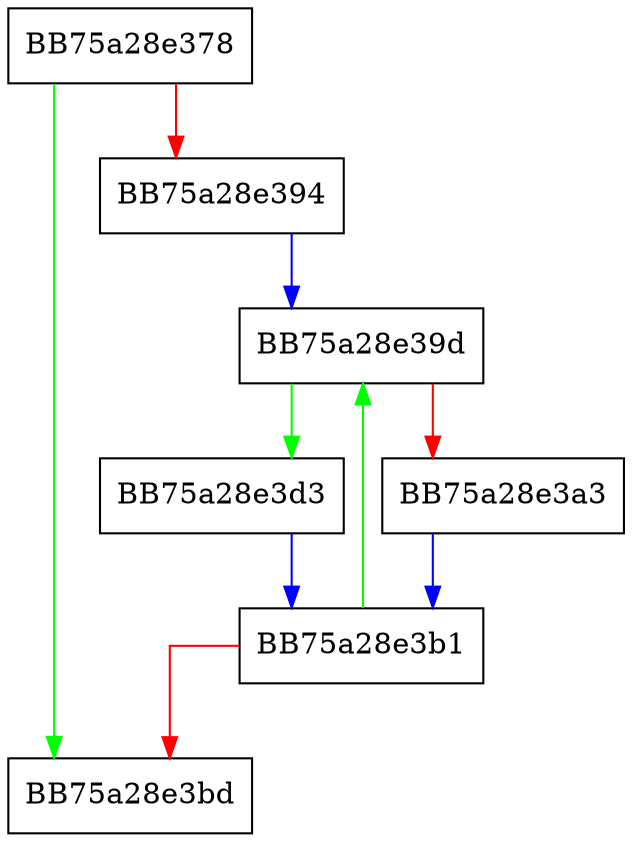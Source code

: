 digraph estimateIndexWidth {
  node [shape="box"];
  graph [splines=ortho];
  BB75a28e378 -> BB75a28e3bd [color="green"];
  BB75a28e378 -> BB75a28e394 [color="red"];
  BB75a28e394 -> BB75a28e39d [color="blue"];
  BB75a28e39d -> BB75a28e3d3 [color="green"];
  BB75a28e39d -> BB75a28e3a3 [color="red"];
  BB75a28e3a3 -> BB75a28e3b1 [color="blue"];
  BB75a28e3b1 -> BB75a28e39d [color="green"];
  BB75a28e3b1 -> BB75a28e3bd [color="red"];
  BB75a28e3d3 -> BB75a28e3b1 [color="blue"];
}